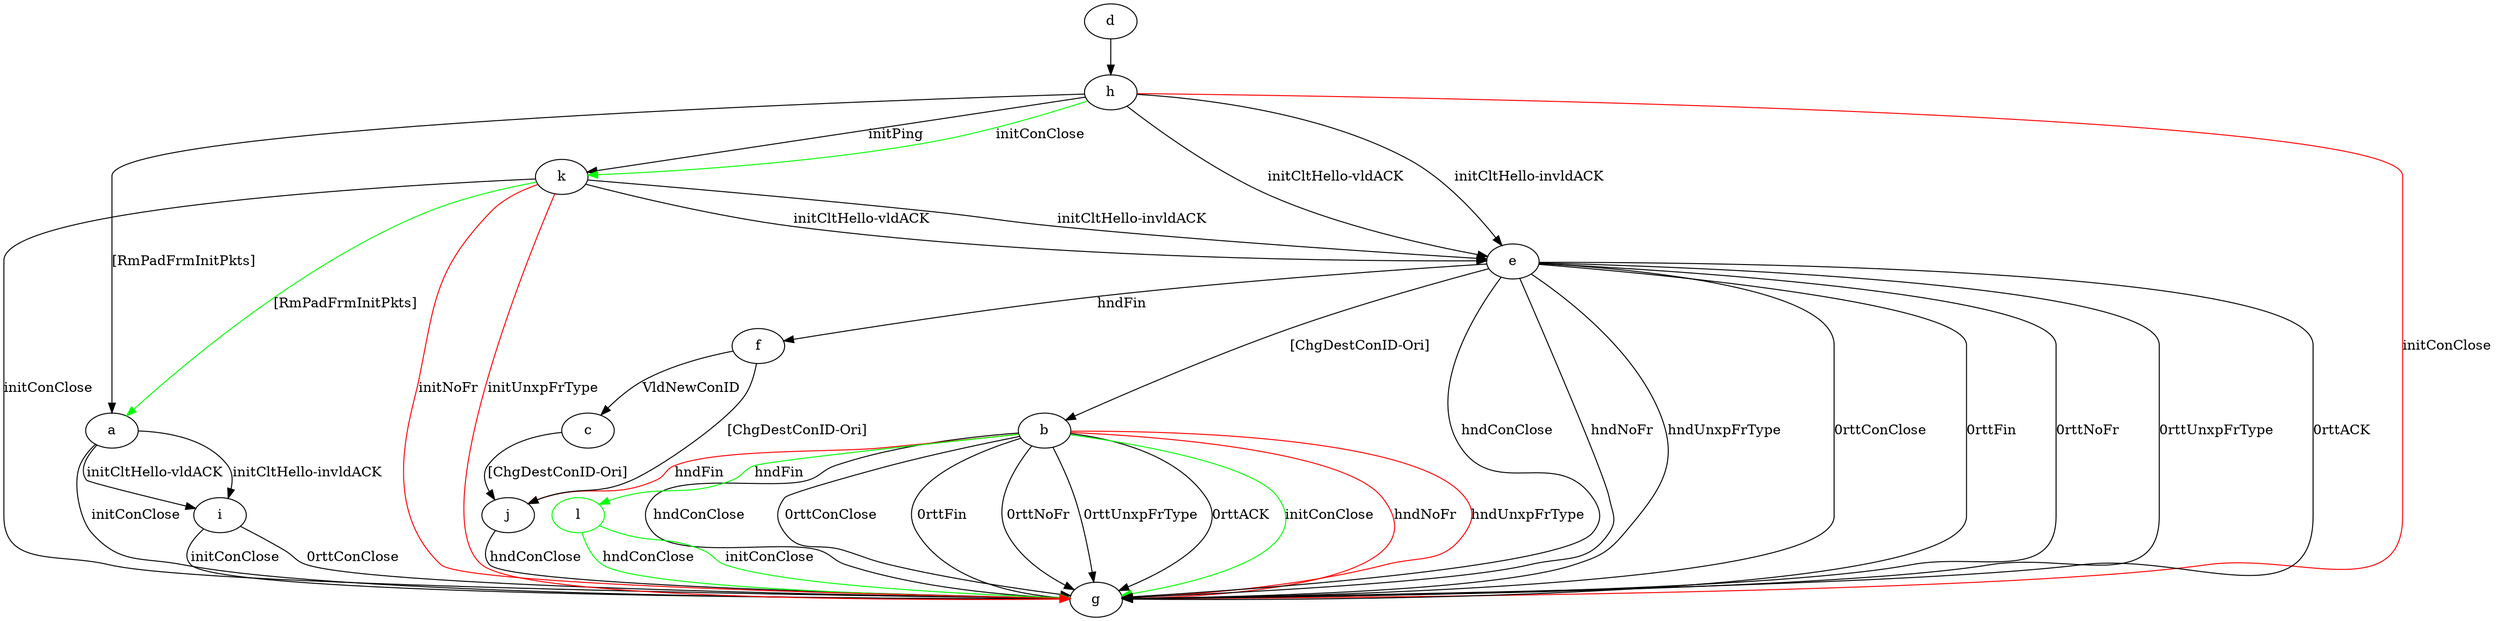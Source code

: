digraph "" {
	a -> g	[key=0,
		label="initConClose "];
	a -> i	[key=0,
		label="initCltHello-vldACK "];
	a -> i	[key=1,
		label="initCltHello-invldACK "];
	b -> g	[key=0,
		label="hndConClose "];
	b -> g	[key=1,
		label="0rttConClose "];
	b -> g	[key=2,
		label="0rttFin "];
	b -> g	[key=3,
		label="0rttNoFr "];
	b -> g	[key=4,
		label="0rttUnxpFrType "];
	b -> g	[key=5,
		label="0rttACK "];
	b -> g	[key=6,
		color=green,
		label="initConClose "];
	b -> g	[key=7,
		color=red,
		label="hndNoFr "];
	b -> g	[key=8,
		color=red,
		label="hndUnxpFrType "];
	b -> j	[key=0,
		color=red,
		label="hndFin "];
	l	[color=green];
	b -> l	[key=0,
		color=green,
		label="hndFin "];
	c -> j	[key=0,
		label="[ChgDestConID-Ori] "];
	d -> h	[key=0];
	e -> b	[key=0,
		label="[ChgDestConID-Ori] "];
	e -> f	[key=0,
		label="hndFin "];
	e -> g	[key=0,
		label="hndConClose "];
	e -> g	[key=1,
		label="hndNoFr "];
	e -> g	[key=2,
		label="hndUnxpFrType "];
	e -> g	[key=3,
		label="0rttConClose "];
	e -> g	[key=4,
		label="0rttFin "];
	e -> g	[key=5,
		label="0rttNoFr "];
	e -> g	[key=6,
		label="0rttUnxpFrType "];
	e -> g	[key=7,
		label="0rttACK "];
	f -> c	[key=0,
		label="VldNewConID "];
	f -> j	[key=0,
		label="[ChgDestConID-Ori] "];
	h -> a	[key=0,
		label="[RmPadFrmInitPkts] "];
	h -> e	[key=0,
		label="initCltHello-vldACK "];
	h -> e	[key=1,
		label="initCltHello-invldACK "];
	h -> g	[key=0,
		color=red,
		label="initConClose "];
	h -> k	[key=0,
		label="initPing "];
	h -> k	[key=1,
		color=green,
		label="initConClose "];
	i -> g	[key=0,
		label="initConClose "];
	i -> g	[key=1,
		label="0rttConClose "];
	j -> g	[key=0,
		label="hndConClose "];
	k -> a	[key=0,
		color=green,
		label="[RmPadFrmInitPkts] "];
	k -> e	[key=0,
		label="initCltHello-vldACK "];
	k -> e	[key=1,
		label="initCltHello-invldACK "];
	k -> g	[key=0,
		label="initConClose "];
	k -> g	[key=1,
		color=red,
		label="initNoFr "];
	k -> g	[key=2,
		color=red,
		label="initUnxpFrType "];
	l -> g	[key=0,
		color=green,
		label="initConClose "];
	l -> g	[key=1,
		color=green,
		label="hndConClose "];
}

